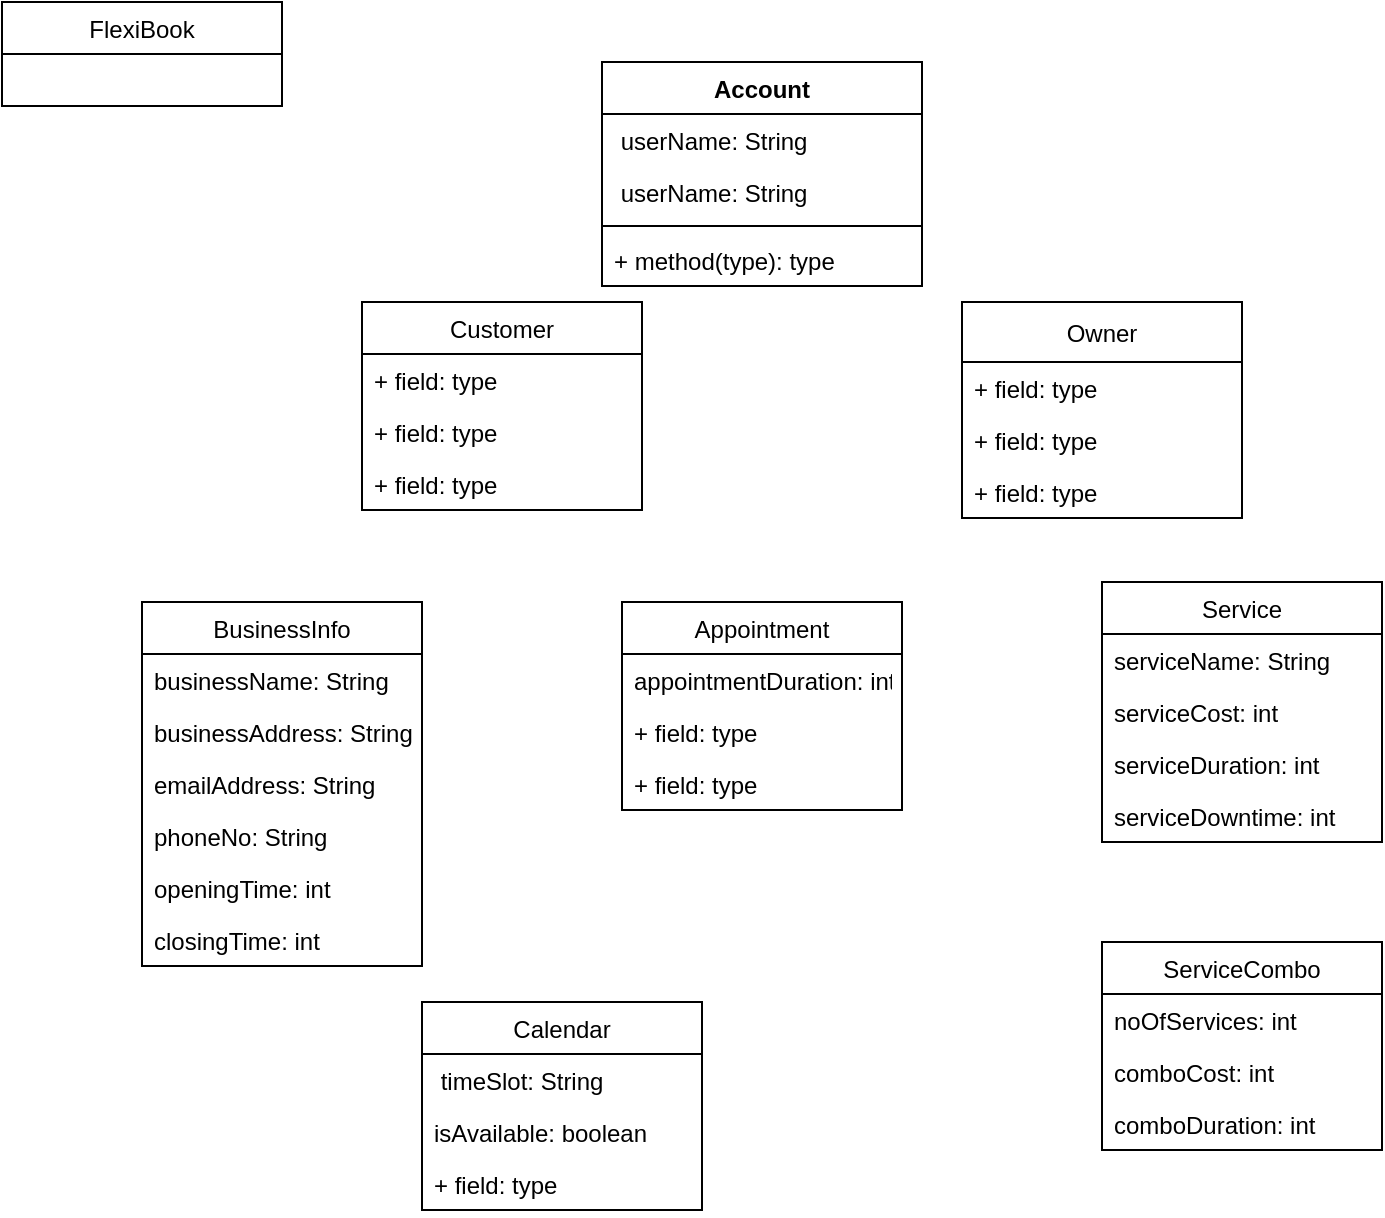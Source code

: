 <mxfile version="13.7.3" type="github">
  <diagram id="C5RBs43oDa-KdzZeNtuy" name="Page-1">
    <mxGraphModel dx="1110" dy="546" grid="1" gridSize="10" guides="1" tooltips="1" connect="1" arrows="1" fold="1" page="1" pageScale="1" pageWidth="827" pageHeight="1169" math="0" shadow="0">
      <root>
        <mxCell id="WIyWlLk6GJQsqaUBKTNV-0" />
        <mxCell id="WIyWlLk6GJQsqaUBKTNV-1" parent="WIyWlLk6GJQsqaUBKTNV-0" />
        <mxCell id="O2Z4foaYaDBP7taH6D7x-0" value="FlexiBook" style="swimlane;fontStyle=0;childLayout=stackLayout;horizontal=1;startSize=26;fillColor=none;horizontalStack=0;resizeParent=1;resizeParentMax=0;resizeLast=0;collapsible=1;marginBottom=0;" parent="WIyWlLk6GJQsqaUBKTNV-1" vertex="1">
          <mxGeometry x="20" y="30" width="140" height="52" as="geometry" />
        </mxCell>
        <mxCell id="4uIu9ykmhGfuSScnUjSW-2" value="Account&#xa;" style="swimlane;fontStyle=1;align=center;verticalAlign=top;childLayout=stackLayout;horizontal=1;startSize=26;horizontalStack=0;resizeParent=1;resizeParentMax=0;resizeLast=0;collapsible=1;marginBottom=0;" vertex="1" parent="WIyWlLk6GJQsqaUBKTNV-1">
          <mxGeometry x="320" y="60" width="160" height="112" as="geometry" />
        </mxCell>
        <mxCell id="4uIu9ykmhGfuSScnUjSW-3" value=" userName: String" style="text;strokeColor=none;fillColor=none;align=left;verticalAlign=top;spacingLeft=4;spacingRight=4;overflow=hidden;rotatable=0;points=[[0,0.5],[1,0.5]];portConstraint=eastwest;" vertex="1" parent="4uIu9ykmhGfuSScnUjSW-2">
          <mxGeometry y="26" width="160" height="26" as="geometry" />
        </mxCell>
        <mxCell id="4uIu9ykmhGfuSScnUjSW-35" value=" userName: String" style="text;strokeColor=none;fillColor=none;align=left;verticalAlign=top;spacingLeft=4;spacingRight=4;overflow=hidden;rotatable=0;points=[[0,0.5],[1,0.5]];portConstraint=eastwest;" vertex="1" parent="4uIu9ykmhGfuSScnUjSW-2">
          <mxGeometry y="52" width="160" height="26" as="geometry" />
        </mxCell>
        <mxCell id="4uIu9ykmhGfuSScnUjSW-4" value="" style="line;strokeWidth=1;fillColor=none;align=left;verticalAlign=middle;spacingTop=-1;spacingLeft=3;spacingRight=3;rotatable=0;labelPosition=right;points=[];portConstraint=eastwest;" vertex="1" parent="4uIu9ykmhGfuSScnUjSW-2">
          <mxGeometry y="78" width="160" height="8" as="geometry" />
        </mxCell>
        <mxCell id="4uIu9ykmhGfuSScnUjSW-5" value="+ method(type): type" style="text;strokeColor=none;fillColor=none;align=left;verticalAlign=top;spacingLeft=4;spacingRight=4;overflow=hidden;rotatable=0;points=[[0,0.5],[1,0.5]];portConstraint=eastwest;" vertex="1" parent="4uIu9ykmhGfuSScnUjSW-2">
          <mxGeometry y="86" width="160" height="26" as="geometry" />
        </mxCell>
        <mxCell id="4uIu9ykmhGfuSScnUjSW-6" value="Customer" style="swimlane;fontStyle=0;childLayout=stackLayout;horizontal=1;startSize=26;fillColor=none;horizontalStack=0;resizeParent=1;resizeParentMax=0;resizeLast=0;collapsible=1;marginBottom=0;" vertex="1" parent="WIyWlLk6GJQsqaUBKTNV-1">
          <mxGeometry x="200" y="180" width="140" height="104" as="geometry" />
        </mxCell>
        <mxCell id="4uIu9ykmhGfuSScnUjSW-7" value="+ field: type" style="text;strokeColor=none;fillColor=none;align=left;verticalAlign=top;spacingLeft=4;spacingRight=4;overflow=hidden;rotatable=0;points=[[0,0.5],[1,0.5]];portConstraint=eastwest;" vertex="1" parent="4uIu9ykmhGfuSScnUjSW-6">
          <mxGeometry y="26" width="140" height="26" as="geometry" />
        </mxCell>
        <mxCell id="4uIu9ykmhGfuSScnUjSW-8" value="+ field: type" style="text;strokeColor=none;fillColor=none;align=left;verticalAlign=top;spacingLeft=4;spacingRight=4;overflow=hidden;rotatable=0;points=[[0,0.5],[1,0.5]];portConstraint=eastwest;" vertex="1" parent="4uIu9ykmhGfuSScnUjSW-6">
          <mxGeometry y="52" width="140" height="26" as="geometry" />
        </mxCell>
        <mxCell id="4uIu9ykmhGfuSScnUjSW-9" value="+ field: type" style="text;strokeColor=none;fillColor=none;align=left;verticalAlign=top;spacingLeft=4;spacingRight=4;overflow=hidden;rotatable=0;points=[[0,0.5],[1,0.5]];portConstraint=eastwest;" vertex="1" parent="4uIu9ykmhGfuSScnUjSW-6">
          <mxGeometry y="78" width="140" height="26" as="geometry" />
        </mxCell>
        <mxCell id="4uIu9ykmhGfuSScnUjSW-10" value="Owner" style="swimlane;fontStyle=0;childLayout=stackLayout;horizontal=1;startSize=30;fillColor=none;horizontalStack=0;resizeParent=1;resizeParentMax=0;resizeLast=0;collapsible=1;marginBottom=0;" vertex="1" parent="WIyWlLk6GJQsqaUBKTNV-1">
          <mxGeometry x="500" y="180" width="140" height="108" as="geometry" />
        </mxCell>
        <mxCell id="4uIu9ykmhGfuSScnUjSW-11" value="+ field: type" style="text;strokeColor=none;fillColor=none;align=left;verticalAlign=top;spacingLeft=4;spacingRight=4;overflow=hidden;rotatable=0;points=[[0,0.5],[1,0.5]];portConstraint=eastwest;" vertex="1" parent="4uIu9ykmhGfuSScnUjSW-10">
          <mxGeometry y="30" width="140" height="26" as="geometry" />
        </mxCell>
        <mxCell id="4uIu9ykmhGfuSScnUjSW-12" value="+ field: type" style="text;strokeColor=none;fillColor=none;align=left;verticalAlign=top;spacingLeft=4;spacingRight=4;overflow=hidden;rotatable=0;points=[[0,0.5],[1,0.5]];portConstraint=eastwest;" vertex="1" parent="4uIu9ykmhGfuSScnUjSW-10">
          <mxGeometry y="56" width="140" height="26" as="geometry" />
        </mxCell>
        <mxCell id="4uIu9ykmhGfuSScnUjSW-13" value="+ field: type" style="text;strokeColor=none;fillColor=none;align=left;verticalAlign=top;spacingLeft=4;spacingRight=4;overflow=hidden;rotatable=0;points=[[0,0.5],[1,0.5]];portConstraint=eastwest;" vertex="1" parent="4uIu9ykmhGfuSScnUjSW-10">
          <mxGeometry y="82" width="140" height="26" as="geometry" />
        </mxCell>
        <mxCell id="4uIu9ykmhGfuSScnUjSW-14" value="BusinessInfo" style="swimlane;fontStyle=0;childLayout=stackLayout;horizontal=1;startSize=26;fillColor=none;horizontalStack=0;resizeParent=1;resizeParentMax=0;resizeLast=0;collapsible=1;marginBottom=0;" vertex="1" parent="WIyWlLk6GJQsqaUBKTNV-1">
          <mxGeometry x="90" y="330" width="140" height="182" as="geometry" />
        </mxCell>
        <mxCell id="4uIu9ykmhGfuSScnUjSW-15" value="businessName: String" style="text;strokeColor=none;fillColor=none;align=left;verticalAlign=top;spacingLeft=4;spacingRight=4;overflow=hidden;rotatable=0;points=[[0,0.5],[1,0.5]];portConstraint=eastwest;" vertex="1" parent="4uIu9ykmhGfuSScnUjSW-14">
          <mxGeometry y="26" width="140" height="26" as="geometry" />
        </mxCell>
        <mxCell id="4uIu9ykmhGfuSScnUjSW-16" value="businessAddress: String&#xa;" style="text;strokeColor=none;fillColor=none;align=left;verticalAlign=top;spacingLeft=4;spacingRight=4;overflow=hidden;rotatable=0;points=[[0,0.5],[1,0.5]];portConstraint=eastwest;" vertex="1" parent="4uIu9ykmhGfuSScnUjSW-14">
          <mxGeometry y="52" width="140" height="26" as="geometry" />
        </mxCell>
        <mxCell id="4uIu9ykmhGfuSScnUjSW-37" value="emailAddress: String&#xa;" style="text;strokeColor=none;fillColor=none;align=left;verticalAlign=top;spacingLeft=4;spacingRight=4;overflow=hidden;rotatable=0;points=[[0,0.5],[1,0.5]];portConstraint=eastwest;" vertex="1" parent="4uIu9ykmhGfuSScnUjSW-14">
          <mxGeometry y="78" width="140" height="26" as="geometry" />
        </mxCell>
        <mxCell id="4uIu9ykmhGfuSScnUjSW-38" value="phoneNo: String&#xa;" style="text;strokeColor=none;fillColor=none;align=left;verticalAlign=top;spacingLeft=4;spacingRight=4;overflow=hidden;rotatable=0;points=[[0,0.5],[1,0.5]];portConstraint=eastwest;" vertex="1" parent="4uIu9ykmhGfuSScnUjSW-14">
          <mxGeometry y="104" width="140" height="26" as="geometry" />
        </mxCell>
        <mxCell id="4uIu9ykmhGfuSScnUjSW-39" value="openingTime: int" style="text;strokeColor=none;fillColor=none;align=left;verticalAlign=top;spacingLeft=4;spacingRight=4;overflow=hidden;rotatable=0;points=[[0,0.5],[1,0.5]];portConstraint=eastwest;" vertex="1" parent="4uIu9ykmhGfuSScnUjSW-14">
          <mxGeometry y="130" width="140" height="26" as="geometry" />
        </mxCell>
        <mxCell id="4uIu9ykmhGfuSScnUjSW-17" value="closingTime: int" style="text;strokeColor=none;fillColor=none;align=left;verticalAlign=top;spacingLeft=4;spacingRight=4;overflow=hidden;rotatable=0;points=[[0,0.5],[1,0.5]];portConstraint=eastwest;" vertex="1" parent="4uIu9ykmhGfuSScnUjSW-14">
          <mxGeometry y="156" width="140" height="26" as="geometry" />
        </mxCell>
        <mxCell id="4uIu9ykmhGfuSScnUjSW-18" value="Appointment" style="swimlane;fontStyle=0;childLayout=stackLayout;horizontal=1;startSize=26;fillColor=none;horizontalStack=0;resizeParent=1;resizeParentMax=0;resizeLast=0;collapsible=1;marginBottom=0;" vertex="1" parent="WIyWlLk6GJQsqaUBKTNV-1">
          <mxGeometry x="330" y="330" width="140" height="104" as="geometry" />
        </mxCell>
        <mxCell id="4uIu9ykmhGfuSScnUjSW-19" value="appointmentDuration: int" style="text;strokeColor=none;fillColor=none;align=left;verticalAlign=top;spacingLeft=4;spacingRight=4;overflow=hidden;rotatable=0;points=[[0,0.5],[1,0.5]];portConstraint=eastwest;" vertex="1" parent="4uIu9ykmhGfuSScnUjSW-18">
          <mxGeometry y="26" width="140" height="26" as="geometry" />
        </mxCell>
        <mxCell id="4uIu9ykmhGfuSScnUjSW-20" value="+ field: type" style="text;strokeColor=none;fillColor=none;align=left;verticalAlign=top;spacingLeft=4;spacingRight=4;overflow=hidden;rotatable=0;points=[[0,0.5],[1,0.5]];portConstraint=eastwest;" vertex="1" parent="4uIu9ykmhGfuSScnUjSW-18">
          <mxGeometry y="52" width="140" height="26" as="geometry" />
        </mxCell>
        <mxCell id="4uIu9ykmhGfuSScnUjSW-21" value="+ field: type" style="text;strokeColor=none;fillColor=none;align=left;verticalAlign=top;spacingLeft=4;spacingRight=4;overflow=hidden;rotatable=0;points=[[0,0.5],[1,0.5]];portConstraint=eastwest;" vertex="1" parent="4uIu9ykmhGfuSScnUjSW-18">
          <mxGeometry y="78" width="140" height="26" as="geometry" />
        </mxCell>
        <mxCell id="4uIu9ykmhGfuSScnUjSW-22" value="Service" style="swimlane;fontStyle=0;childLayout=stackLayout;horizontal=1;startSize=26;fillColor=none;horizontalStack=0;resizeParent=1;resizeParentMax=0;resizeLast=0;collapsible=1;marginBottom=0;" vertex="1" parent="WIyWlLk6GJQsqaUBKTNV-1">
          <mxGeometry x="570" y="320" width="140" height="130" as="geometry" />
        </mxCell>
        <mxCell id="4uIu9ykmhGfuSScnUjSW-23" value="serviceName: String" style="text;strokeColor=none;fillColor=none;align=left;verticalAlign=top;spacingLeft=4;spacingRight=4;overflow=hidden;rotatable=0;points=[[0,0.5],[1,0.5]];portConstraint=eastwest;" vertex="1" parent="4uIu9ykmhGfuSScnUjSW-22">
          <mxGeometry y="26" width="140" height="26" as="geometry" />
        </mxCell>
        <mxCell id="4uIu9ykmhGfuSScnUjSW-24" value="serviceCost: int" style="text;strokeColor=none;fillColor=none;align=left;verticalAlign=top;spacingLeft=4;spacingRight=4;overflow=hidden;rotatable=0;points=[[0,0.5],[1,0.5]];portConstraint=eastwest;" vertex="1" parent="4uIu9ykmhGfuSScnUjSW-22">
          <mxGeometry y="52" width="140" height="26" as="geometry" />
        </mxCell>
        <mxCell id="4uIu9ykmhGfuSScnUjSW-25" value="serviceDuration: int" style="text;strokeColor=none;fillColor=none;align=left;verticalAlign=top;spacingLeft=4;spacingRight=4;overflow=hidden;rotatable=0;points=[[0,0.5],[1,0.5]];portConstraint=eastwest;" vertex="1" parent="4uIu9ykmhGfuSScnUjSW-22">
          <mxGeometry y="78" width="140" height="26" as="geometry" />
        </mxCell>
        <mxCell id="4uIu9ykmhGfuSScnUjSW-40" value="serviceDowntime: int" style="text;strokeColor=none;fillColor=none;align=left;verticalAlign=top;spacingLeft=4;spacingRight=4;overflow=hidden;rotatable=0;points=[[0,0.5],[1,0.5]];portConstraint=eastwest;" vertex="1" parent="4uIu9ykmhGfuSScnUjSW-22">
          <mxGeometry y="104" width="140" height="26" as="geometry" />
        </mxCell>
        <mxCell id="4uIu9ykmhGfuSScnUjSW-30" value="Calendar" style="swimlane;fontStyle=0;childLayout=stackLayout;horizontal=1;startSize=26;fillColor=none;horizontalStack=0;resizeParent=1;resizeParentMax=0;resizeLast=0;collapsible=1;marginBottom=0;" vertex="1" parent="WIyWlLk6GJQsqaUBKTNV-1">
          <mxGeometry x="230" y="530" width="140" height="104" as="geometry" />
        </mxCell>
        <mxCell id="4uIu9ykmhGfuSScnUjSW-31" value=" timeSlot: String" style="text;strokeColor=none;fillColor=none;align=left;verticalAlign=top;spacingLeft=4;spacingRight=4;overflow=hidden;rotatable=0;points=[[0,0.5],[1,0.5]];portConstraint=eastwest;" vertex="1" parent="4uIu9ykmhGfuSScnUjSW-30">
          <mxGeometry y="26" width="140" height="26" as="geometry" />
        </mxCell>
        <mxCell id="4uIu9ykmhGfuSScnUjSW-32" value="isAvailable: boolean" style="text;strokeColor=none;fillColor=none;align=left;verticalAlign=top;spacingLeft=4;spacingRight=4;overflow=hidden;rotatable=0;points=[[0,0.5],[1,0.5]];portConstraint=eastwest;" vertex="1" parent="4uIu9ykmhGfuSScnUjSW-30">
          <mxGeometry y="52" width="140" height="26" as="geometry" />
        </mxCell>
        <mxCell id="4uIu9ykmhGfuSScnUjSW-33" value="+ field: type" style="text;strokeColor=none;fillColor=none;align=left;verticalAlign=top;spacingLeft=4;spacingRight=4;overflow=hidden;rotatable=0;points=[[0,0.5],[1,0.5]];portConstraint=eastwest;" vertex="1" parent="4uIu9ykmhGfuSScnUjSW-30">
          <mxGeometry y="78" width="140" height="26" as="geometry" />
        </mxCell>
        <mxCell id="4uIu9ykmhGfuSScnUjSW-26" value="ServiceCombo" style="swimlane;fontStyle=0;childLayout=stackLayout;horizontal=1;startSize=26;fillColor=none;horizontalStack=0;resizeParent=1;resizeParentMax=0;resizeLast=0;collapsible=1;marginBottom=0;" vertex="1" parent="WIyWlLk6GJQsqaUBKTNV-1">
          <mxGeometry x="570" y="500" width="140" height="104" as="geometry" />
        </mxCell>
        <mxCell id="4uIu9ykmhGfuSScnUjSW-27" value="noOfServices: int" style="text;strokeColor=none;fillColor=none;align=left;verticalAlign=top;spacingLeft=4;spacingRight=4;overflow=hidden;rotatable=0;points=[[0,0.5],[1,0.5]];portConstraint=eastwest;" vertex="1" parent="4uIu9ykmhGfuSScnUjSW-26">
          <mxGeometry y="26" width="140" height="26" as="geometry" />
        </mxCell>
        <mxCell id="4uIu9ykmhGfuSScnUjSW-28" value="comboCost: int" style="text;strokeColor=none;fillColor=none;align=left;verticalAlign=top;spacingLeft=4;spacingRight=4;overflow=hidden;rotatable=0;points=[[0,0.5],[1,0.5]];portConstraint=eastwest;" vertex="1" parent="4uIu9ykmhGfuSScnUjSW-26">
          <mxGeometry y="52" width="140" height="26" as="geometry" />
        </mxCell>
        <mxCell id="4uIu9ykmhGfuSScnUjSW-29" value="comboDuration: int" style="text;strokeColor=none;fillColor=none;align=left;verticalAlign=top;spacingLeft=4;spacingRight=4;overflow=hidden;rotatable=0;points=[[0,0.5],[1,0.5]];portConstraint=eastwest;" vertex="1" parent="4uIu9ykmhGfuSScnUjSW-26">
          <mxGeometry y="78" width="140" height="26" as="geometry" />
        </mxCell>
      </root>
    </mxGraphModel>
  </diagram>
</mxfile>
